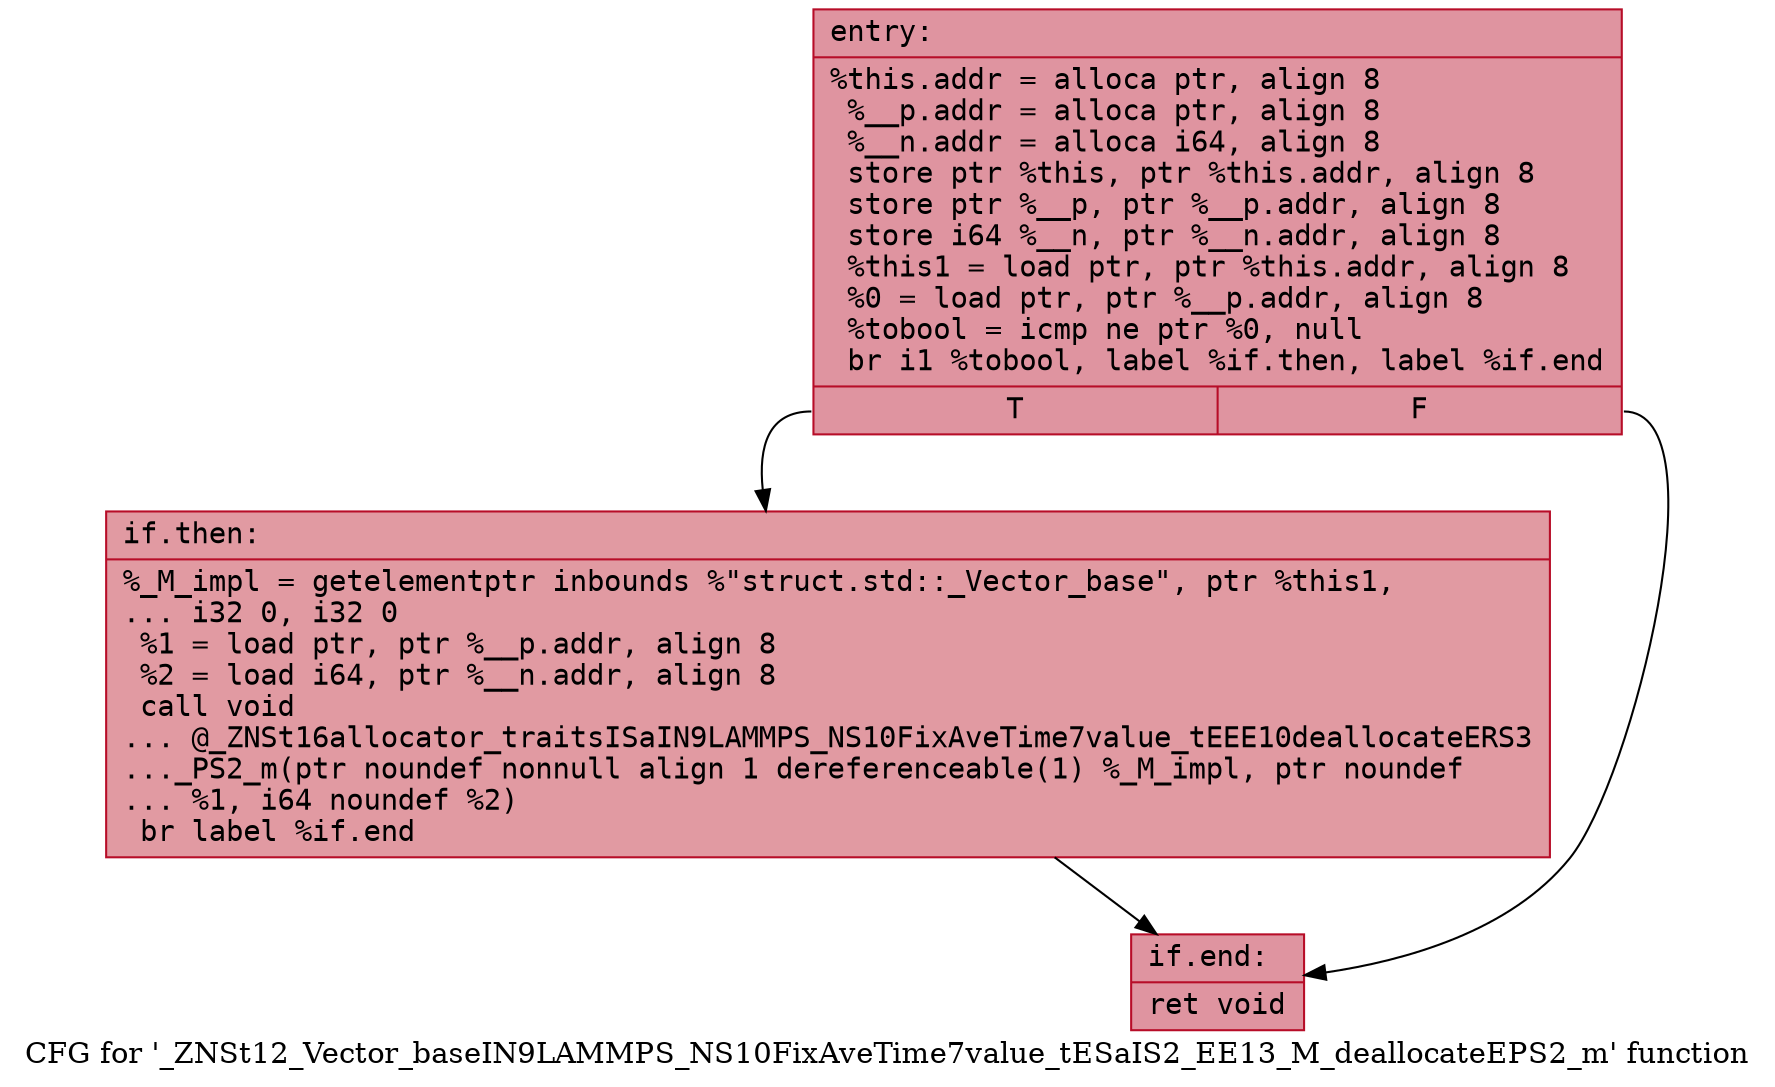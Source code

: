 digraph "CFG for '_ZNSt12_Vector_baseIN9LAMMPS_NS10FixAveTime7value_tESaIS2_EE13_M_deallocateEPS2_m' function" {
	label="CFG for '_ZNSt12_Vector_baseIN9LAMMPS_NS10FixAveTime7value_tESaIS2_EE13_M_deallocateEPS2_m' function";

	Node0x560f93c360a0 [shape=record,color="#b70d28ff", style=filled, fillcolor="#b70d2870" fontname="Courier",label="{entry:\l|  %this.addr = alloca ptr, align 8\l  %__p.addr = alloca ptr, align 8\l  %__n.addr = alloca i64, align 8\l  store ptr %this, ptr %this.addr, align 8\l  store ptr %__p, ptr %__p.addr, align 8\l  store i64 %__n, ptr %__n.addr, align 8\l  %this1 = load ptr, ptr %this.addr, align 8\l  %0 = load ptr, ptr %__p.addr, align 8\l  %tobool = icmp ne ptr %0, null\l  br i1 %tobool, label %if.then, label %if.end\l|{<s0>T|<s1>F}}"];
	Node0x560f93c360a0:s0 -> Node0x560f93c36600[tooltip="entry -> if.then\nProbability 62.50%" ];
	Node0x560f93c360a0:s1 -> Node0x560f93c36670[tooltip="entry -> if.end\nProbability 37.50%" ];
	Node0x560f93c36600 [shape=record,color="#b70d28ff", style=filled, fillcolor="#bb1b2c70" fontname="Courier",label="{if.then:\l|  %_M_impl = getelementptr inbounds %\"struct.std::_Vector_base\", ptr %this1,\l... i32 0, i32 0\l  %1 = load ptr, ptr %__p.addr, align 8\l  %2 = load i64, ptr %__n.addr, align 8\l  call void\l... @_ZNSt16allocator_traitsISaIN9LAMMPS_NS10FixAveTime7value_tEEE10deallocateERS3\l..._PS2_m(ptr noundef nonnull align 1 dereferenceable(1) %_M_impl, ptr noundef\l... %1, i64 noundef %2)\l  br label %if.end\l}"];
	Node0x560f93c36600 -> Node0x560f93c36670[tooltip="if.then -> if.end\nProbability 100.00%" ];
	Node0x560f93c36670 [shape=record,color="#b70d28ff", style=filled, fillcolor="#b70d2870" fontname="Courier",label="{if.end:\l|  ret void\l}"];
}
